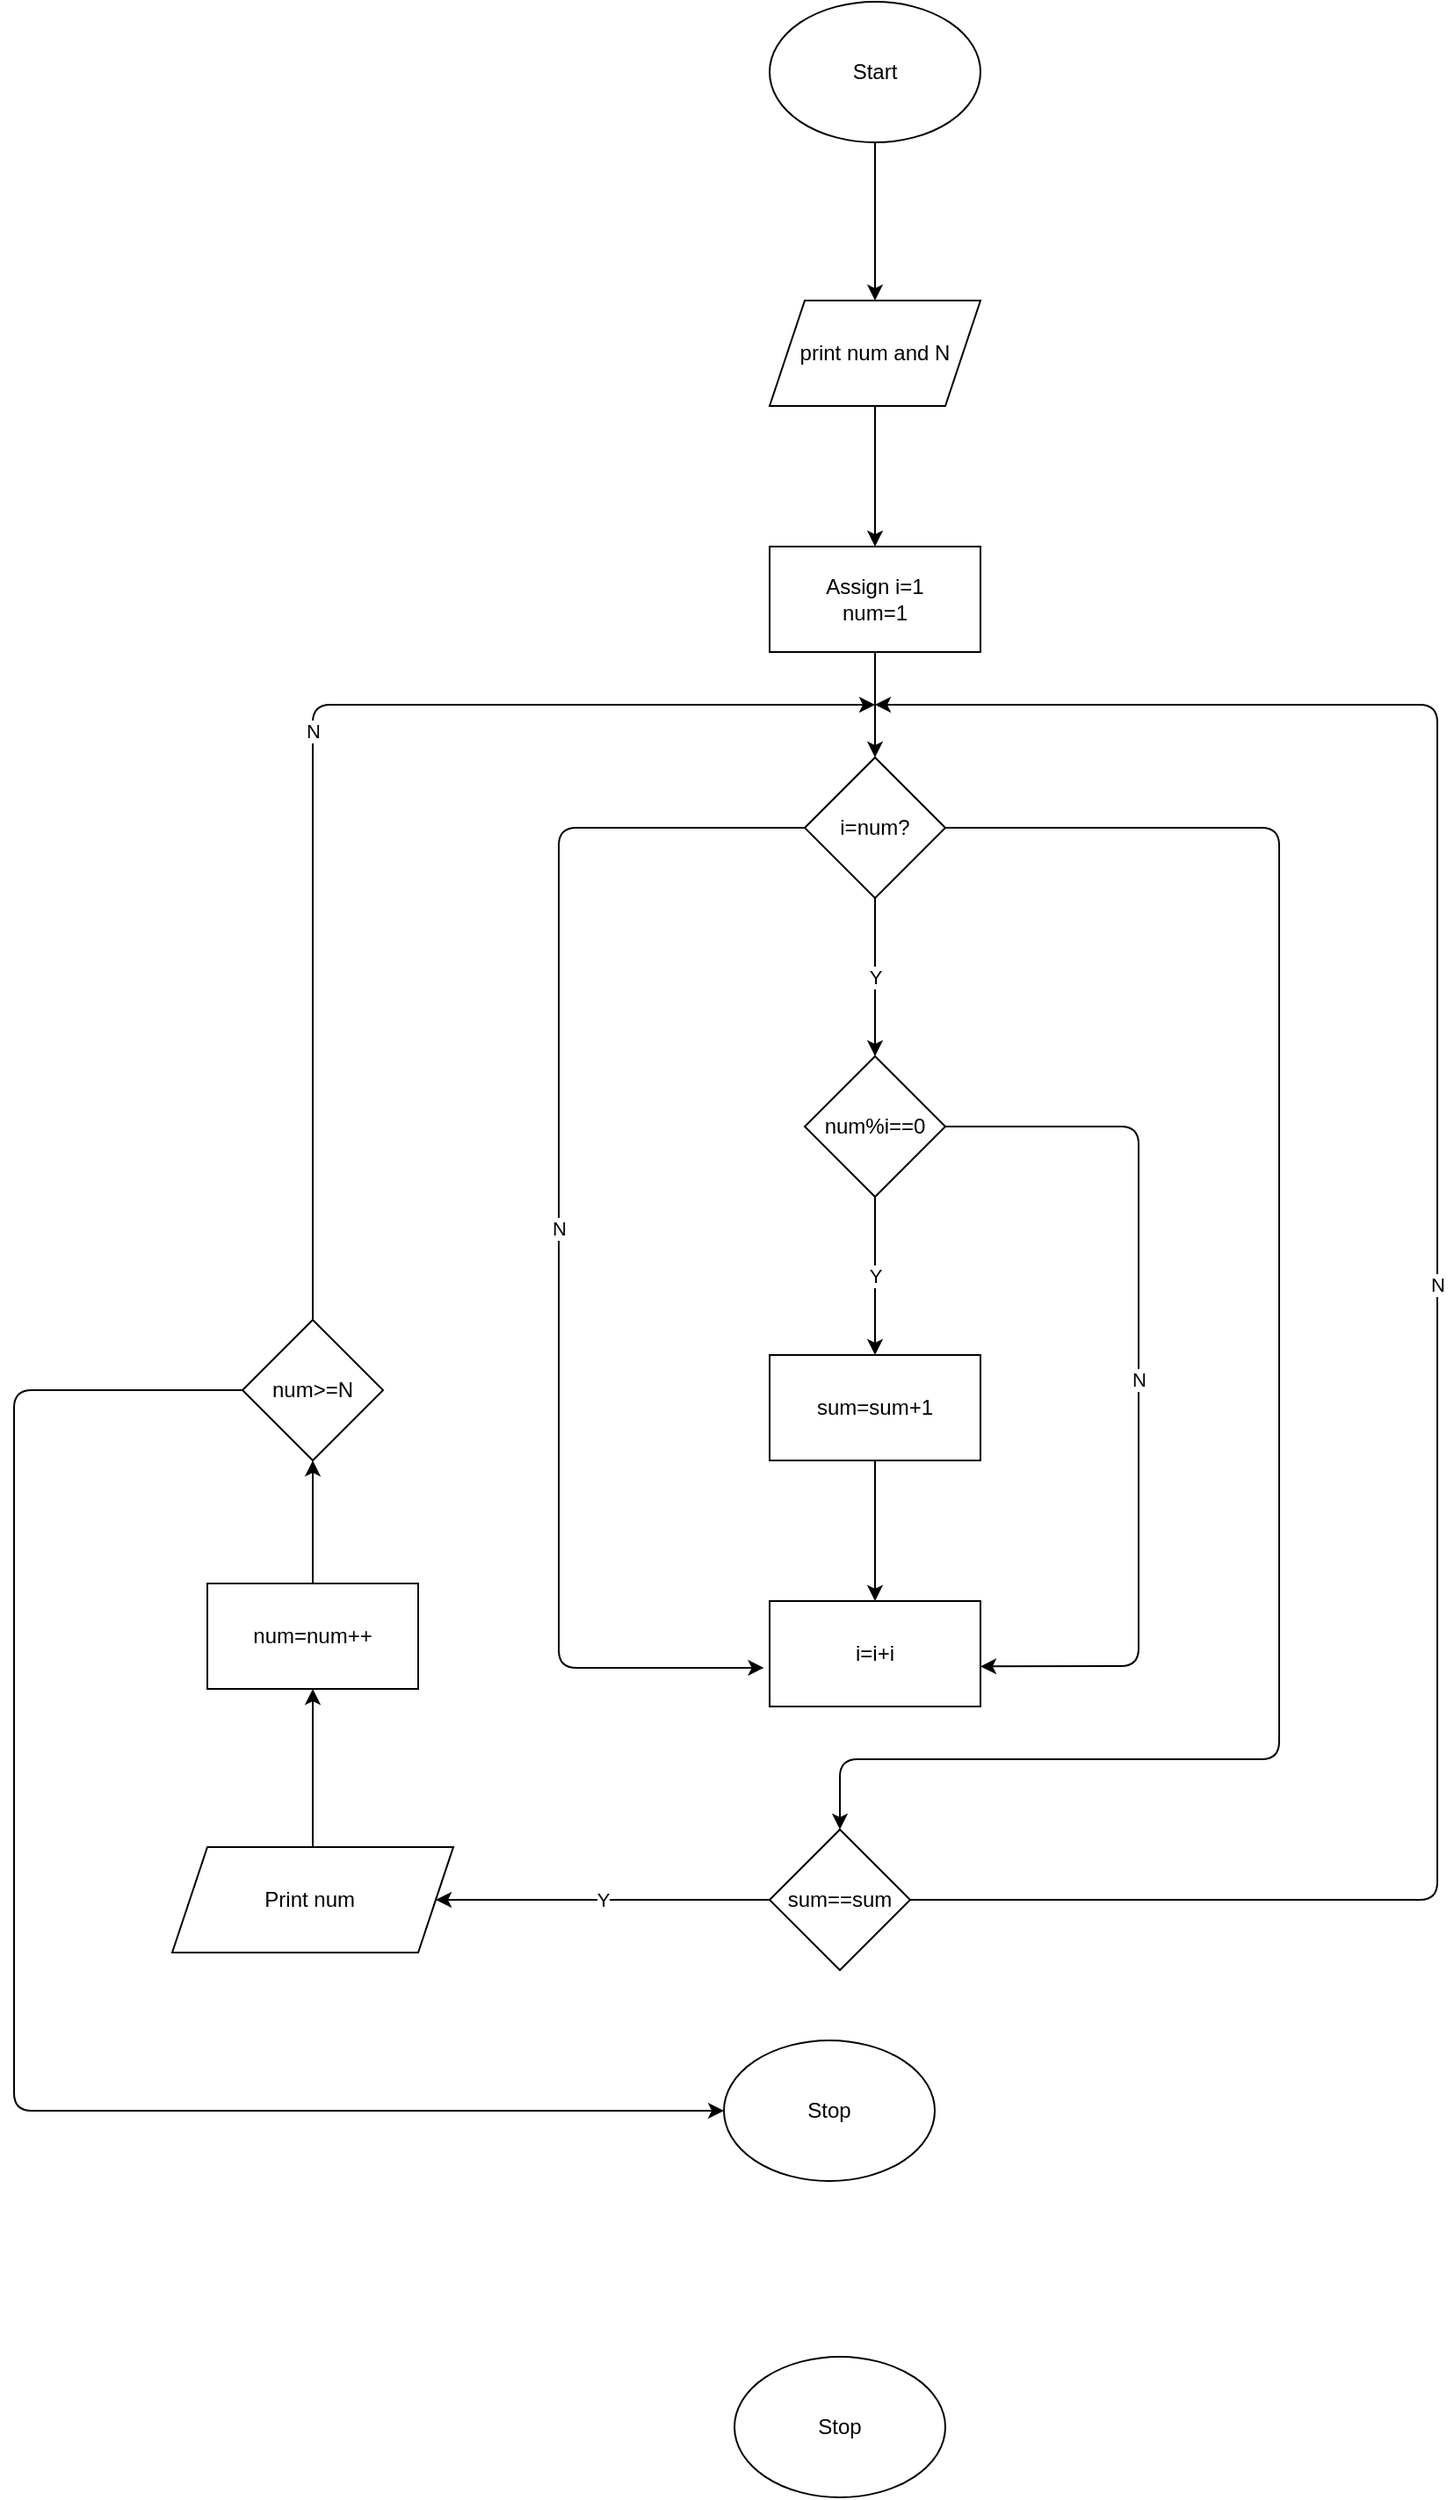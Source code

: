 <mxfile version="13.9.9" type="device"><diagram id="9taQIfJ_XzOFYC_cMmFA" name="Page-1"><mxGraphModel dx="1851" dy="1753" grid="1" gridSize="10" guides="1" tooltips="1" connect="1" arrows="1" fold="1" page="1" pageScale="1" pageWidth="827" pageHeight="1169" math="0" shadow="0"><root><mxCell id="0"/><mxCell id="1" parent="0"/><mxCell id="_dSr8ytAaKamoy_OvsAv-78" value="" style="edgeStyle=orthogonalEdgeStyle;rounded=0;orthogonalLoop=1;jettySize=auto;html=1;" parent="1" source="_dSr8ytAaKamoy_OvsAv-76" edge="1"><mxGeometry relative="1" as="geometry"><mxPoint x="380" y="-390" as="targetPoint"/></mxGeometry></mxCell><mxCell id="_dSr8ytAaKamoy_OvsAv-76" value="Start" style="ellipse;whiteSpace=wrap;html=1;" parent="1" vertex="1"><mxGeometry x="320" y="-560" width="120" height="80" as="geometry"/></mxCell><mxCell id="_dSr8ytAaKamoy_OvsAv-81" value="" style="edgeStyle=orthogonalEdgeStyle;rounded=0;orthogonalLoop=1;jettySize=auto;html=1;" parent="1" source="_dSr8ytAaKamoy_OvsAv-79" target="_dSr8ytAaKamoy_OvsAv-80" edge="1"><mxGeometry relative="1" as="geometry"/></mxCell><mxCell id="_dSr8ytAaKamoy_OvsAv-79" value="print num and N" style="shape=parallelogram;perimeter=parallelogramPerimeter;whiteSpace=wrap;html=1;fixedSize=1;" parent="1" vertex="1"><mxGeometry x="320" y="-390" width="120" height="60" as="geometry"/></mxCell><mxCell id="_dSr8ytAaKamoy_OvsAv-83" value="" style="edgeStyle=orthogonalEdgeStyle;rounded=0;orthogonalLoop=1;jettySize=auto;html=1;" parent="1" source="_dSr8ytAaKamoy_OvsAv-80" target="_dSr8ytAaKamoy_OvsAv-82" edge="1"><mxGeometry relative="1" as="geometry"/></mxCell><mxCell id="_dSr8ytAaKamoy_OvsAv-80" value="Assign i=1&lt;br&gt;num=1" style="whiteSpace=wrap;html=1;" parent="1" vertex="1"><mxGeometry x="320" y="-250" width="120" height="60" as="geometry"/></mxCell><mxCell id="_dSr8ytAaKamoy_OvsAv-85" value="Y" style="edgeStyle=orthogonalEdgeStyle;rounded=0;orthogonalLoop=1;jettySize=auto;html=1;" parent="1" source="_dSr8ytAaKamoy_OvsAv-82" target="_dSr8ytAaKamoy_OvsAv-84" edge="1"><mxGeometry relative="1" as="geometry"/></mxCell><mxCell id="_dSr8ytAaKamoy_OvsAv-82" value="i=num?" style="rhombus;whiteSpace=wrap;html=1;" parent="1" vertex="1"><mxGeometry x="340" y="-130" width="80" height="80" as="geometry"/></mxCell><mxCell id="_dSr8ytAaKamoy_OvsAv-87" value="Y" style="edgeStyle=orthogonalEdgeStyle;rounded=0;orthogonalLoop=1;jettySize=auto;html=1;" parent="1" source="_dSr8ytAaKamoy_OvsAv-84" target="_dSr8ytAaKamoy_OvsAv-86" edge="1"><mxGeometry relative="1" as="geometry"/></mxCell><mxCell id="_dSr8ytAaKamoy_OvsAv-84" value="num%i==0" style="rhombus;whiteSpace=wrap;html=1;" parent="1" vertex="1"><mxGeometry x="340" y="40" width="80" height="80" as="geometry"/></mxCell><mxCell id="_dSr8ytAaKamoy_OvsAv-89" value="" style="edgeStyle=orthogonalEdgeStyle;rounded=0;orthogonalLoop=1;jettySize=auto;html=1;" parent="1" source="_dSr8ytAaKamoy_OvsAv-86" target="_dSr8ytAaKamoy_OvsAv-88" edge="1"><mxGeometry relative="1" as="geometry"/></mxCell><mxCell id="_dSr8ytAaKamoy_OvsAv-86" value="sum=sum+1" style="whiteSpace=wrap;html=1;" parent="1" vertex="1"><mxGeometry x="320" y="210" width="120" height="60" as="geometry"/></mxCell><mxCell id="_dSr8ytAaKamoy_OvsAv-88" value="i=i+i" style="whiteSpace=wrap;html=1;" parent="1" vertex="1"><mxGeometry x="320" y="350" width="120" height="60" as="geometry"/></mxCell><mxCell id="_dSr8ytAaKamoy_OvsAv-93" value="Y" style="edgeStyle=orthogonalEdgeStyle;rounded=0;orthogonalLoop=1;jettySize=auto;html=1;" parent="1" source="_dSr8ytAaKamoy_OvsAv-90" target="_dSr8ytAaKamoy_OvsAv-92" edge="1"><mxGeometry relative="1" as="geometry"/></mxCell><mxCell id="_dSr8ytAaKamoy_OvsAv-90" value="sum==sum" style="rhombus;whiteSpace=wrap;html=1;" parent="1" vertex="1"><mxGeometry x="320" y="480" width="80" height="80" as="geometry"/></mxCell><mxCell id="vYnJ2Em3aKqNw4nUIgGO-3" value="" style="edgeStyle=orthogonalEdgeStyle;rounded=0;orthogonalLoop=1;jettySize=auto;html=1;entryX=0.5;entryY=1;entryDx=0;entryDy=0;" edge="1" parent="1" source="_dSr8ytAaKamoy_OvsAv-92" target="vYnJ2Em3aKqNw4nUIgGO-4"><mxGeometry relative="1" as="geometry"><mxPoint x="60" y="400" as="targetPoint"/></mxGeometry></mxCell><mxCell id="_dSr8ytAaKamoy_OvsAv-92" value="Print num&amp;nbsp;" style="shape=parallelogram;perimeter=parallelogramPerimeter;whiteSpace=wrap;html=1;fixedSize=1;" parent="1" vertex="1"><mxGeometry x="-20" y="490" width="160" height="60" as="geometry"/></mxCell><mxCell id="_dSr8ytAaKamoy_OvsAv-94" value="Stop" style="ellipse;whiteSpace=wrap;html=1;" parent="1" vertex="1"><mxGeometry x="300" y="780" width="120" height="80" as="geometry"/></mxCell><mxCell id="_dSr8ytAaKamoy_OvsAv-98" value="N" style="endArrow=classic;html=1;exitX=0;exitY=0.5;exitDx=0;exitDy=0;entryX=-0.027;entryY=0.633;entryDx=0;entryDy=0;entryPerimeter=0;" parent="1" source="_dSr8ytAaKamoy_OvsAv-82" target="_dSr8ytAaKamoy_OvsAv-88" edge="1"><mxGeometry width="50" height="50" relative="1" as="geometry"><mxPoint x="120" y="30" as="sourcePoint"/><mxPoint x="200" y="390" as="targetPoint"/><Array as="points"><mxPoint x="200" y="-90"/><mxPoint x="200" y="388"/></Array></mxGeometry></mxCell><mxCell id="_dSr8ytAaKamoy_OvsAv-99" value="N" style="endArrow=classic;html=1;exitX=1;exitY=0.5;exitDx=0;exitDy=0;entryX=1;entryY=0.62;entryDx=0;entryDy=0;entryPerimeter=0;" parent="1" source="_dSr8ytAaKamoy_OvsAv-84" target="_dSr8ytAaKamoy_OvsAv-88" edge="1"><mxGeometry width="50" height="50" relative="1" as="geometry"><mxPoint x="470" y="70" as="sourcePoint"/><mxPoint x="530" y="360" as="targetPoint"/><Array as="points"><mxPoint x="530" y="80"/><mxPoint x="530" y="387"/></Array></mxGeometry></mxCell><mxCell id="vYnJ2Em3aKqNw4nUIgGO-1" value="" style="endArrow=classic;html=1;exitX=1;exitY=0.5;exitDx=0;exitDy=0;entryX=0.5;entryY=0;entryDx=0;entryDy=0;" edge="1" parent="1" source="_dSr8ytAaKamoy_OvsAv-82" target="_dSr8ytAaKamoy_OvsAv-90"><mxGeometry width="50" height="50" relative="1" as="geometry"><mxPoint x="390" y="90" as="sourcePoint"/><mxPoint x="360" y="440" as="targetPoint"/><Array as="points"><mxPoint x="610" y="-90"/><mxPoint x="610" y="440"/><mxPoint x="360" y="440"/></Array></mxGeometry></mxCell><mxCell id="vYnJ2Em3aKqNw4nUIgGO-6" value="" style="edgeStyle=orthogonalEdgeStyle;rounded=0;orthogonalLoop=1;jettySize=auto;html=1;" edge="1" parent="1" source="vYnJ2Em3aKqNw4nUIgGO-4" target="vYnJ2Em3aKqNw4nUIgGO-5"><mxGeometry relative="1" as="geometry"/></mxCell><mxCell id="vYnJ2Em3aKqNw4nUIgGO-4" value="num=num++" style="rounded=0;whiteSpace=wrap;html=1;" vertex="1" parent="1"><mxGeometry y="340" width="120" height="60" as="geometry"/></mxCell><mxCell id="vYnJ2Em3aKqNw4nUIgGO-5" value="num&amp;gt;=N" style="rhombus;whiteSpace=wrap;html=1;rounded=0;" vertex="1" parent="1"><mxGeometry x="20" y="190" width="80" height="80" as="geometry"/></mxCell><mxCell id="vYnJ2Em3aKqNw4nUIgGO-7" value="N" style="endArrow=classic;html=1;exitX=0.5;exitY=0;exitDx=0;exitDy=0;" edge="1" parent="1" source="vYnJ2Em3aKqNw4nUIgGO-5"><mxGeometry width="50" height="50" relative="1" as="geometry"><mxPoint x="50" y="120" as="sourcePoint"/><mxPoint x="380" y="-160" as="targetPoint"/><Array as="points"><mxPoint x="60" y="-160"/></Array></mxGeometry></mxCell><mxCell id="vYnJ2Em3aKqNw4nUIgGO-8" value="N" style="endArrow=classic;html=1;exitX=1;exitY=0.5;exitDx=0;exitDy=0;" edge="1" parent="1" source="_dSr8ytAaKamoy_OvsAv-90"><mxGeometry width="50" height="50" relative="1" as="geometry"><mxPoint x="390" y="610" as="sourcePoint"/><mxPoint x="380" y="-160" as="targetPoint"/><Array as="points"><mxPoint x="700" y="520"/><mxPoint x="700" y="-160"/></Array></mxGeometry></mxCell><mxCell id="vYnJ2Em3aKqNw4nUIgGO-9" value="" style="endArrow=classic;html=1;exitX=0;exitY=0.5;exitDx=0;exitDy=0;entryX=0;entryY=0.5;entryDx=0;entryDy=0;" edge="1" parent="1" source="vYnJ2Em3aKqNw4nUIgGO-5" target="vYnJ2Em3aKqNw4nUIgGO-10"><mxGeometry width="50" height="50" relative="1" as="geometry"><mxPoint x="-190" y="320" as="sourcePoint"/><mxPoint x="290" y="640" as="targetPoint"/><Array as="points"><mxPoint x="-110" y="230"/><mxPoint x="-110" y="640"/></Array></mxGeometry></mxCell><mxCell id="vYnJ2Em3aKqNw4nUIgGO-10" value="Stop" style="ellipse;whiteSpace=wrap;html=1;" vertex="1" parent="1"><mxGeometry x="294" y="600" width="120" height="80" as="geometry"/></mxCell></root></mxGraphModel></diagram></mxfile>